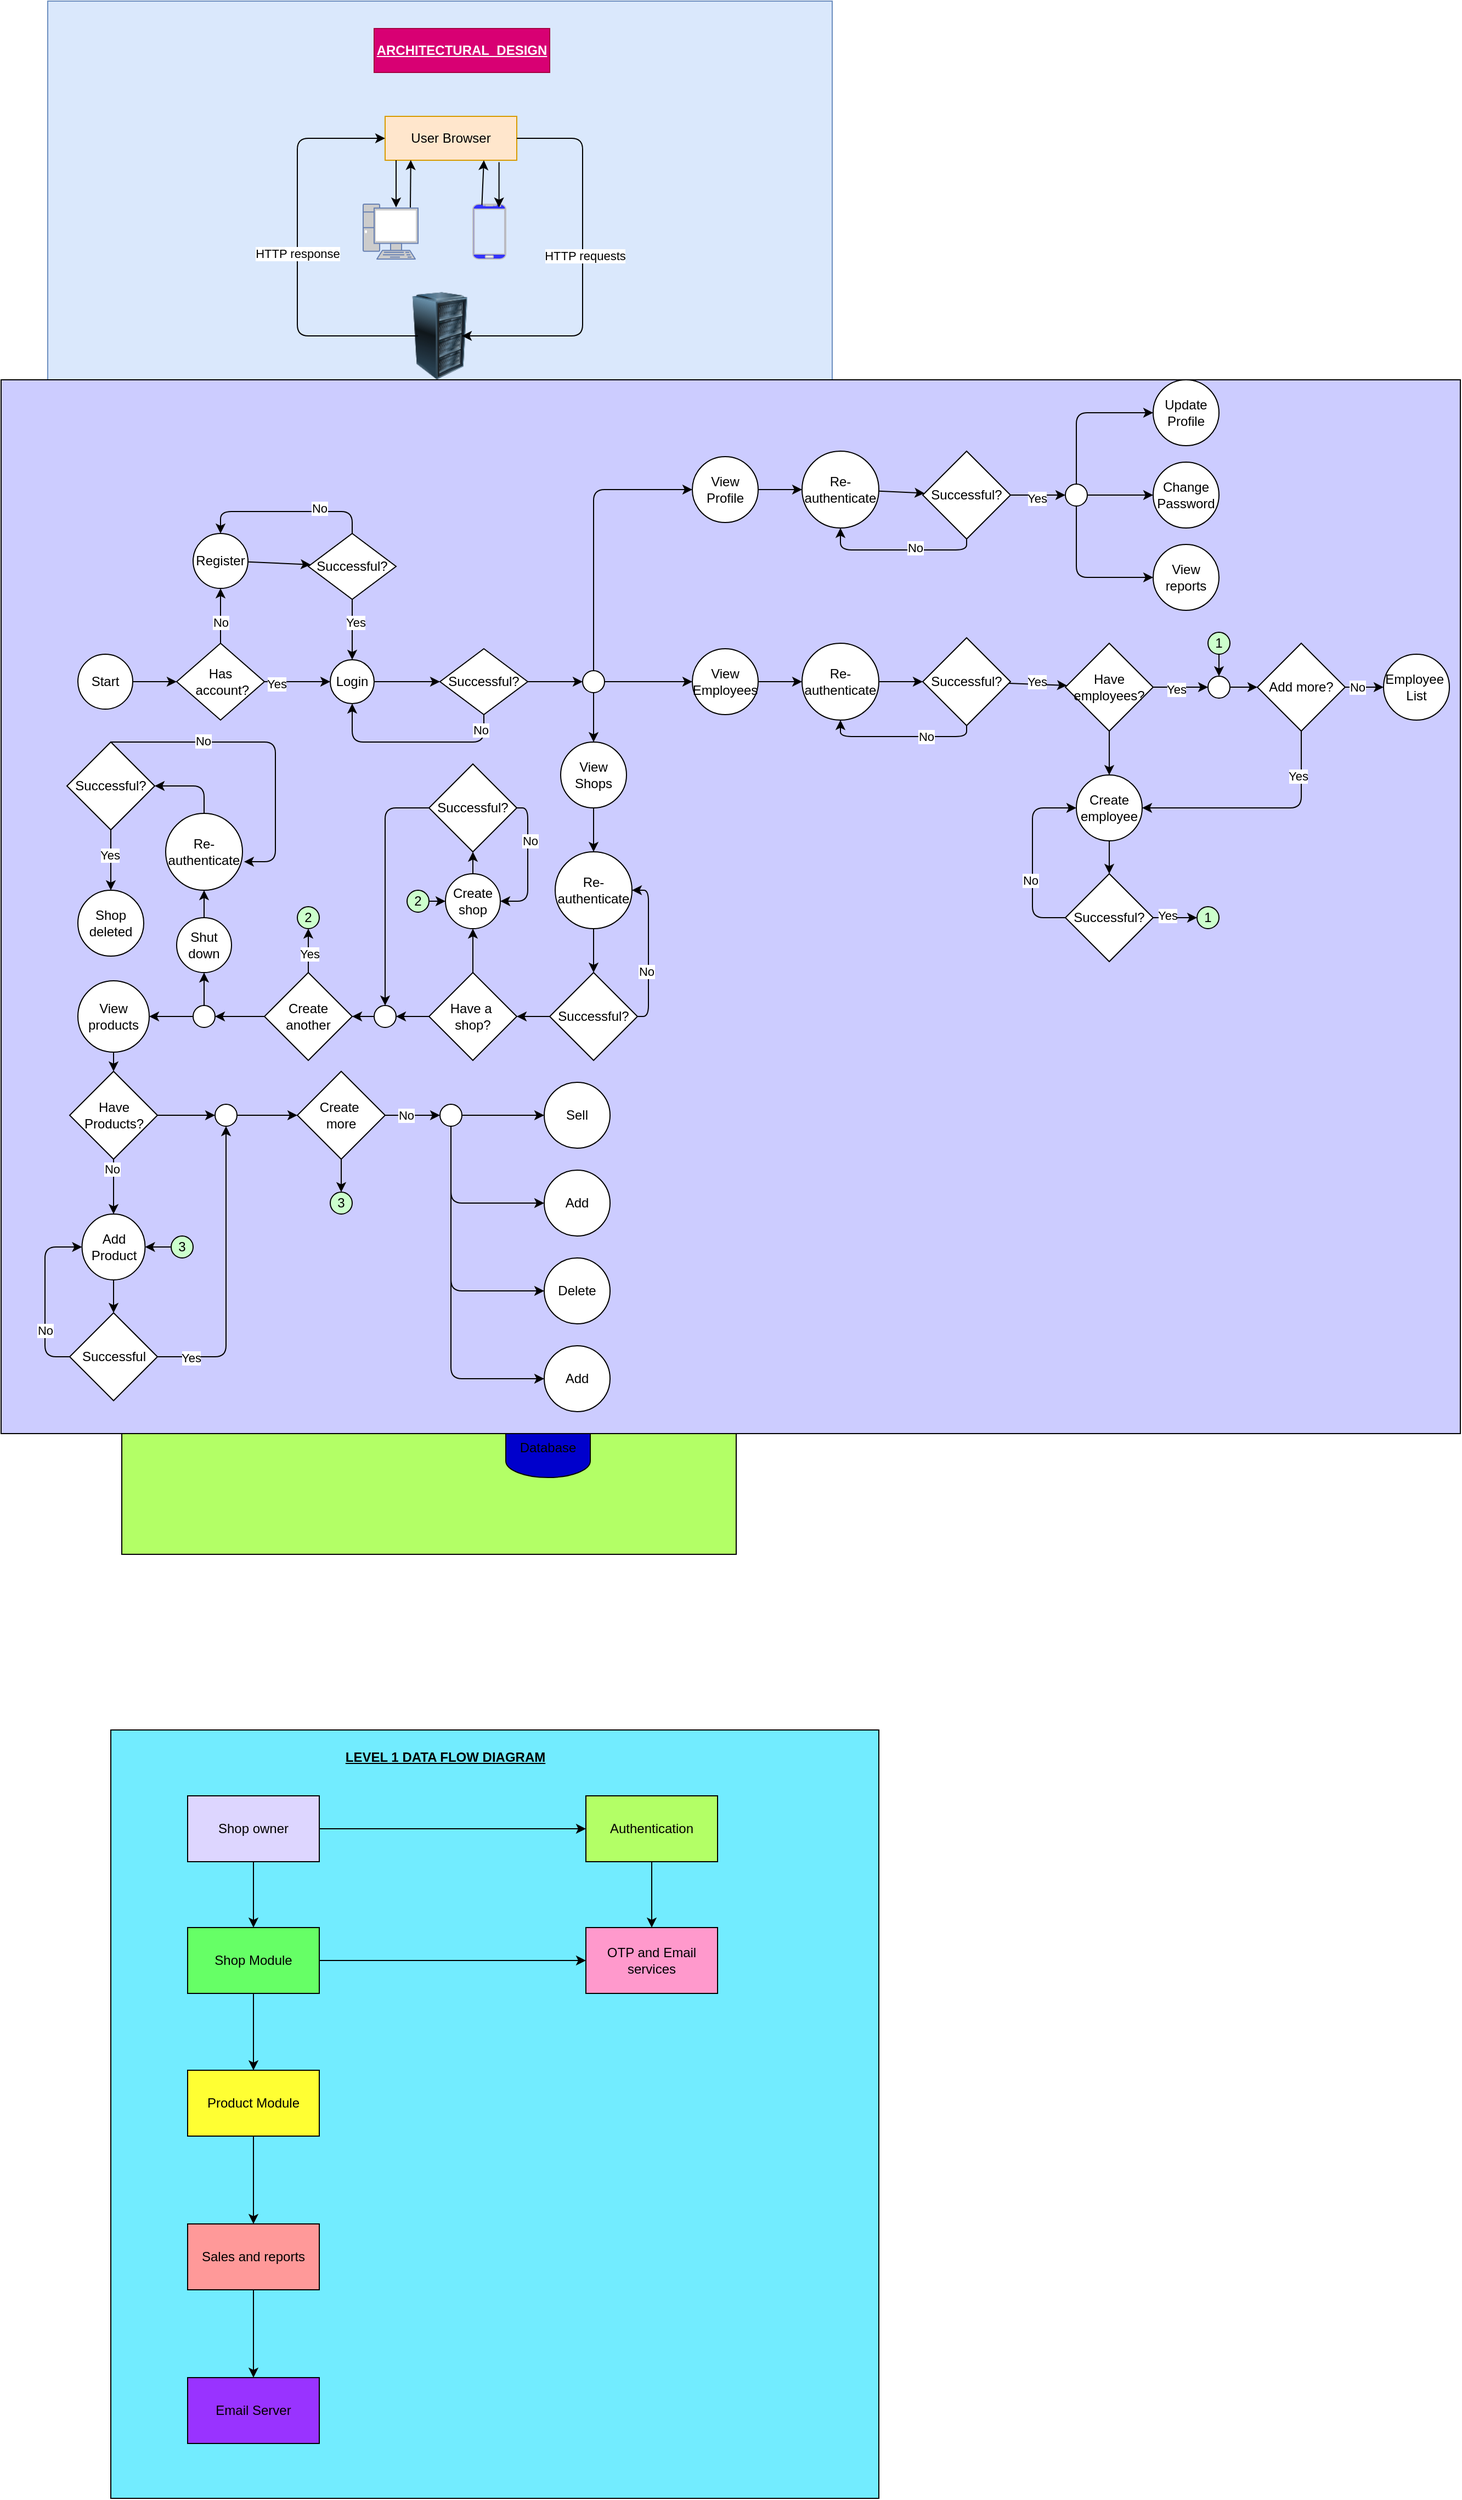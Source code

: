 <mxfile>
    <diagram id="Q-aU_WjPSm9L-U-nxWa0" name="Page-1">
        <mxGraphModel dx="1092" dy="1433" grid="1" gridSize="10" guides="1" tooltips="1" connect="1" arrows="1" fold="1" page="1" pageScale="1" pageWidth="850" pageHeight="1100" math="0" shadow="0">
            <root>
                <mxCell id="0"/>
                <mxCell id="1" parent="0"/>
                <mxCell id="24" style="edgeStyle=none;html=1;entryX=0.5;entryY=0;entryDx=0;entryDy=0;" parent="1" edge="1">
                    <mxGeometry relative="1" as="geometry">
                        <mxPoint x="510" y="240" as="sourcePoint"/>
                    </mxGeometry>
                </mxCell>
                <mxCell id="28" value="" style="edgeStyle=none;html=1;" parent="1" edge="1">
                    <mxGeometry relative="1" as="geometry">
                        <mxPoint x="510" y="440" as="targetPoint"/>
                    </mxGeometry>
                </mxCell>
                <mxCell id="35" value="&lt;span style=&quot;font-family: monospace; font-size: 0px; text-align: start; text-wrap-mode: nowrap;&quot;&gt;%3CmxGraphModel%3E%3Croot%3E%3CmxCell%20id%3D%220%22%2F%3E%3CmxCell%20id%3D%221%22%20parent%3D%220%22%2F%3E%3CmxCell%20id%3D%222%22%20value%3D%22Receive%20alerts%22%20style%3D%22text%3Bhtml%3D1%3Balign%3Dcenter%3BverticalAlign%3Dmiddle%3BwhiteSpace%3Dwrap%3Brounded%3D0%3B%22%20vertex%3D%221%22%20parent%3D%221%22%3E%3CmxGeometry%20x%3D%22370%22%20y%3D%22890%22%20width%3D%22100%22%20height%3D%2230%22%20as%3D%22geometry%22%2F%3E%3C%2FmxCell%3E%3C%2Froot%3E%3C%2FmxGraphModel%3E&lt;/span&gt;&lt;span style=&quot;font-family: monospace; font-size: 0px; text-align: start; text-wrap-mode: nowrap;&quot;&gt;%3CmxGraphModel%3E%3Croot%3E%3CmxCell%20id%3D%220%22%2F%3E%3CmxCell%20id%3D%221%22%20parent%3D%220%22%2F%3E%3CmxCell%20id%3D%222%22%20value%3D%22Receive%20alerts%22%20style%3D%22text%3Bhtml%3D1%3Balign%3Dcenter%3BverticalAlign%3Dmiddle%3BwhiteSpace%3Dwrap%3Brounded%3D0%3B%22%20vertex%3D%221%22%20parent%3D%221%22%3E%3CmxGeometry%20x%3D%22370%22%20y%3D%22890%22%20width%3D%22100%22%20height%3D%2230%22%20as%3D%22geometry%22%2F%3E%3C%2FmxCell%3E%3C%2Froot%3E%3C%2FmxGraphModel%3E&lt;/span&gt;" style="whiteSpace=wrap;html=1;aspect=fixed;fillColor=#B3FF66;" parent="1" vertex="1">
                    <mxGeometry x="240" y="690" width="560" height="560" as="geometry"/>
                </mxCell>
                <mxCell id="37" value="Admin" style="rounded=0;whiteSpace=wrap;html=1;fillColor=#FFFF99;" parent="1" vertex="1">
                    <mxGeometry x="500" y="800" width="60" height="30" as="geometry"/>
                </mxCell>
                <mxCell id="39" value="Employees" style="rounded=0;whiteSpace=wrap;html=1;fillColor=#FF3333;" parent="1" vertex="1">
                    <mxGeometry x="310" y="1070" width="80" height="30" as="geometry"/>
                </mxCell>
                <mxCell id="40" value="User" style="rounded=0;whiteSpace=wrap;html=1;fillColor=#FF0080;" parent="1" vertex="1">
                    <mxGeometry x="260" y="890" width="60" height="30" as="geometry"/>
                </mxCell>
                <mxCell id="41" value="Email Service" style="rounded=0;whiteSpace=wrap;html=1;fillColor=#FF99FF;" parent="1" vertex="1">
                    <mxGeometry x="700" y="890" width="80" height="30" as="geometry"/>
                </mxCell>
                <mxCell id="42" value="&lt;div&gt;&lt;br&gt;&lt;/div&gt;&lt;br&gt;&lt;span style=&quot;color: rgb(0, 0, 0); font-family: Helvetica; font-size: 12px; font-style: normal; font-variant-ligatures: normal; font-variant-caps: normal; font-weight: 400; letter-spacing: normal; orphans: 2; text-align: center; text-indent: 0px; text-transform: none; widows: 2; word-spacing: 0px; -webkit-text-stroke-width: 0px; white-space: normal; background-color: rgb(251, 251, 251); text-decoration-thickness: initial; text-decoration-style: initial; text-decoration-color: initial; float: none; display: inline !important;&quot;&gt;INVEX Inventory Management System&lt;/span&gt;&lt;div&gt;&lt;br/&gt;&lt;/div&gt;" style="ellipse;whiteSpace=wrap;html=1;aspect=fixed;fillColor=#66FF66;" parent="1" vertex="1">
                    <mxGeometry x="488" y="910" width="110" height="110" as="geometry"/>
                </mxCell>
                <mxCell id="43" value="" style="endArrow=classic;html=1;exitX=1;exitY=0;exitDx=0;exitDy=0;entryX=0;entryY=0.5;entryDx=0;entryDy=0;" parent="1" source="39" target="42" edge="1">
                    <mxGeometry width="50" height="50" relative="1" as="geometry">
                        <mxPoint x="370" y="1000" as="sourcePoint"/>
                        <mxPoint x="420" y="950" as="targetPoint"/>
                    </mxGeometry>
                </mxCell>
                <mxCell id="44" value="" style="endArrow=classic;html=1;entryX=1;entryY=0.5;entryDx=0;entryDy=0;exitX=0;exitY=0.609;exitDx=0;exitDy=0;exitPerimeter=0;" parent="1" source="42" target="39" edge="1">
                    <mxGeometry width="50" height="50" relative="1" as="geometry">
                        <mxPoint x="590" y="1030" as="sourcePoint"/>
                        <mxPoint x="640" y="980" as="targetPoint"/>
                    </mxGeometry>
                </mxCell>
                <mxCell id="45" value="" style="endArrow=classic;html=1;exitX=0.325;exitY=0.013;exitDx=0;exitDy=0;entryX=1;entryY=1;entryDx=0;entryDy=0;exitPerimeter=0;" parent="1" source="67" target="42" edge="1">
                    <mxGeometry width="50" height="50" relative="1" as="geometry">
                        <mxPoint x="615.5" y="1100" as="sourcePoint"/>
                        <mxPoint x="595.96" y="1000.99" as="targetPoint"/>
                    </mxGeometry>
                </mxCell>
                <mxCell id="47" value="" style="endArrow=classic;html=1;entryX=0;entryY=0.25;entryDx=0;entryDy=0;exitX=0.927;exitY=0.245;exitDx=0;exitDy=0;exitPerimeter=0;" parent="1" source="42" target="41" edge="1">
                    <mxGeometry width="50" height="50" relative="1" as="geometry">
                        <mxPoint x="620" y="1060" as="sourcePoint"/>
                        <mxPoint x="670" y="1010" as="targetPoint"/>
                    </mxGeometry>
                </mxCell>
                <mxCell id="48" value="" style="endArrow=classic;html=1;exitX=0;exitY=0.75;exitDx=0;exitDy=0;entryX=1;entryY=0.382;entryDx=0;entryDy=0;entryPerimeter=0;" parent="1" source="41" target="42" edge="1">
                    <mxGeometry width="50" height="50" relative="1" as="geometry">
                        <mxPoint x="630" y="1070" as="sourcePoint"/>
                        <mxPoint x="680" y="1020" as="targetPoint"/>
                    </mxGeometry>
                </mxCell>
                <mxCell id="49" value="" style="endArrow=classic;html=1;entryX=0.75;entryY=1;entryDx=0;entryDy=0;exitX=0.5;exitY=0;exitDx=0;exitDy=0;" parent="1" source="42" target="37" edge="1">
                    <mxGeometry width="50" height="50" relative="1" as="geometry">
                        <mxPoint x="640" y="1080" as="sourcePoint"/>
                        <mxPoint x="690" y="1030" as="targetPoint"/>
                    </mxGeometry>
                </mxCell>
                <mxCell id="50" value="" style="endArrow=classic;html=1;entryX=0.318;entryY=0.064;entryDx=0;entryDy=0;entryPerimeter=0;exitX=0.367;exitY=1.033;exitDx=0;exitDy=0;exitPerimeter=0;" parent="1" source="37" target="42" edge="1">
                    <mxGeometry width="50" height="50" relative="1" as="geometry">
                        <mxPoint x="650" y="1090" as="sourcePoint"/>
                        <mxPoint x="700" y="1040" as="targetPoint"/>
                    </mxGeometry>
                </mxCell>
                <mxCell id="51" value="" style="endArrow=classic;html=1;entryX=0.027;entryY=0.364;entryDx=0;entryDy=0;entryPerimeter=0;exitX=1;exitY=0.75;exitDx=0;exitDy=0;" parent="1" source="40" target="42" edge="1">
                    <mxGeometry width="50" height="50" relative="1" as="geometry">
                        <mxPoint x="660" y="1100" as="sourcePoint"/>
                        <mxPoint x="710" y="1050" as="targetPoint"/>
                    </mxGeometry>
                </mxCell>
                <mxCell id="53" value="" style="endArrow=classic;html=1;entryX=1;entryY=0.25;entryDx=0;entryDy=0;exitX=0.073;exitY=0.273;exitDx=0;exitDy=0;exitPerimeter=0;" parent="1" source="42" target="40" edge="1">
                    <mxGeometry width="50" height="50" relative="1" as="geometry">
                        <mxPoint x="580" y="1020" as="sourcePoint"/>
                        <mxPoint x="630" y="970" as="targetPoint"/>
                    </mxGeometry>
                </mxCell>
                <mxCell id="54" value="" style="endArrow=classic;html=1;exitX=0.918;exitY=0.764;exitDx=0;exitDy=0;exitPerimeter=0;entryX=0.5;entryY=0;entryDx=0;entryDy=0;entryPerimeter=0;" parent="1" source="42" target="67" edge="1">
                    <mxGeometry width="50" height="50" relative="1" as="geometry">
                        <mxPoint x="622.03" y="1000" as="sourcePoint"/>
                        <mxPoint x="633" y="1100" as="targetPoint"/>
                    </mxGeometry>
                </mxCell>
                <mxCell id="55" value="Inventory operations" style="text;html=1;align=center;verticalAlign=middle;whiteSpace=wrap;rounded=0;" parent="1" vertex="1">
                    <mxGeometry x="330" y="930" width="120" height="30" as="geometry"/>
                </mxCell>
                <mxCell id="56" value="Receive alerts" style="text;html=1;align=center;verticalAlign=middle;whiteSpace=wrap;rounded=0;" parent="1" vertex="1">
                    <mxGeometry x="370" y="890" width="100" height="30" as="geometry"/>
                </mxCell>
                <mxCell id="57" value="Receive alerts" style="text;html=1;align=center;verticalAlign=middle;whiteSpace=wrap;rounded=0;" parent="1" vertex="1">
                    <mxGeometry x="420" y="1040" width="100" height="30" as="geometry"/>
                </mxCell>
                <mxCell id="58" value="Inventory operations" style="text;html=1;align=center;verticalAlign=middle;whiteSpace=wrap;rounded=0;" parent="1" vertex="1">
                    <mxGeometry x="340" y="990" width="120" height="30" as="geometry"/>
                </mxCell>
                <mxCell id="59" value="Sending notifications" style="text;html=1;align=center;verticalAlign=middle;whiteSpace=wrap;rounded=0;" parent="1" vertex="1">
                    <mxGeometry x="610" y="940" width="130" height="30" as="geometry"/>
                </mxCell>
                <mxCell id="60" value="Triggers" style="text;html=1;align=center;verticalAlign=middle;whiteSpace=wrap;rounded=0;" parent="1" vertex="1">
                    <mxGeometry x="603" y="890" width="60" height="30" as="geometry"/>
                </mxCell>
                <mxCell id="61" value="System feedback" style="text;html=1;align=center;verticalAlign=middle;whiteSpace=wrap;rounded=0;" parent="1" vertex="1">
                    <mxGeometry x="538" y="860" width="112" height="30" as="geometry"/>
                </mxCell>
                <mxCell id="62" value="Manage system" style="text;html=1;align=center;verticalAlign=middle;whiteSpace=wrap;rounded=0;" parent="1" vertex="1">
                    <mxGeometry x="430" y="830" width="100" height="30" as="geometry"/>
                </mxCell>
                <mxCell id="63" value="&lt;h1&gt;&lt;u&gt;&lt;b&gt;INVEX CONTEXT DIAGRAM&lt;/b&gt;&lt;/u&gt;&lt;/h1&gt;" style="text;html=1;align=center;verticalAlign=middle;whiteSpace=wrap;rounded=0;" parent="1" vertex="1">
                    <mxGeometry x="380" y="730" width="320" height="30" as="geometry"/>
                </mxCell>
                <mxCell id="64" value="Provide requested data" style="text;html=1;align=center;verticalAlign=middle;whiteSpace=wrap;rounded=0;" parent="1" vertex="1">
                    <mxGeometry x="480" y="1060" width="130" height="30" as="geometry"/>
                </mxCell>
                <mxCell id="66" value="Store data provided by the system" style="text;html=1;align=center;verticalAlign=middle;whiteSpace=wrap;rounded=0;" parent="1" vertex="1">
                    <mxGeometry x="610" y="1040" width="160" height="30" as="geometry"/>
                </mxCell>
                <mxCell id="67" value="Database" style="shape=cylinder3;whiteSpace=wrap;html=1;boundedLbl=1;backgroundOutline=1;size=15;fillColor=#0000CC;" parent="1" vertex="1">
                    <mxGeometry x="590" y="1100" width="77" height="80" as="geometry"/>
                </mxCell>
                <mxCell id="68" value="" style="whiteSpace=wrap;html=1;aspect=fixed;fillColor=#72ECFF;" parent="1" vertex="1">
                    <mxGeometry x="230" y="1410" width="700" height="700" as="geometry"/>
                </mxCell>
                <mxCell id="69" value="&lt;b&gt;&lt;u&gt;LEVEL 1 DATA FLOW DIAGRAM&lt;/u&gt;&lt;/b&gt;" style="text;html=1;align=center;verticalAlign=middle;whiteSpace=wrap;rounded=0;" parent="1" vertex="1">
                    <mxGeometry x="440" y="1420" width="190" height="30" as="geometry"/>
                </mxCell>
                <mxCell id="70" value="Shop owner" style="rounded=0;whiteSpace=wrap;html=1;fillColor=#DDD6FF;" parent="1" vertex="1">
                    <mxGeometry x="300" y="1470" width="120" height="60" as="geometry"/>
                </mxCell>
                <mxCell id="71" value="Shop Module" style="rounded=0;whiteSpace=wrap;html=1;fillColor=#66FF66;" parent="1" vertex="1">
                    <mxGeometry x="300" y="1590" width="120" height="60" as="geometry"/>
                </mxCell>
                <mxCell id="72" value="OTP and Email services" style="rounded=0;whiteSpace=wrap;html=1;fillColor=#FF99CC;" parent="1" vertex="1">
                    <mxGeometry x="663" y="1590" width="120" height="60" as="geometry"/>
                </mxCell>
                <mxCell id="73" value="Authentication" style="rounded=0;whiteSpace=wrap;html=1;fillColor=#B3FF66;" parent="1" vertex="1">
                    <mxGeometry x="663" y="1470" width="120" height="60" as="geometry"/>
                </mxCell>
                <mxCell id="74" value="Product Module" style="rounded=0;whiteSpace=wrap;html=1;fillColor=#FFFF33;" parent="1" vertex="1">
                    <mxGeometry x="300" y="1720" width="120" height="60" as="geometry"/>
                </mxCell>
                <mxCell id="75" value="Sales and reports" style="rounded=0;whiteSpace=wrap;html=1;fillColor=#FF9999;" parent="1" vertex="1">
                    <mxGeometry x="300" y="1860" width="120" height="60" as="geometry"/>
                </mxCell>
                <mxCell id="76" value="Email Server" style="rounded=0;whiteSpace=wrap;html=1;fillColor=#9933FF;" parent="1" vertex="1">
                    <mxGeometry x="300" y="2000" width="120" height="60" as="geometry"/>
                </mxCell>
                <mxCell id="77" value="" style="endArrow=classic;html=1;exitX=0.5;exitY=1;exitDx=0;exitDy=0;entryX=0.5;entryY=0;entryDx=0;entryDy=0;" parent="1" source="74" target="75" edge="1">
                    <mxGeometry width="50" height="50" relative="1" as="geometry">
                        <mxPoint x="670" y="1640" as="sourcePoint"/>
                        <mxPoint x="720" y="1590" as="targetPoint"/>
                    </mxGeometry>
                </mxCell>
                <mxCell id="78" value="" style="endArrow=classic;html=1;exitX=0.5;exitY=1;exitDx=0;exitDy=0;entryX=0.5;entryY=0;entryDx=0;entryDy=0;" parent="1" source="71" target="74" edge="1">
                    <mxGeometry width="50" height="50" relative="1" as="geometry">
                        <mxPoint x="670" y="1640" as="sourcePoint"/>
                        <mxPoint x="720" y="1590" as="targetPoint"/>
                    </mxGeometry>
                </mxCell>
                <mxCell id="79" value="" style="endArrow=classic;html=1;exitX=1;exitY=0.5;exitDx=0;exitDy=0;entryX=0;entryY=0.5;entryDx=0;entryDy=0;" parent="1" source="71" target="72" edge="1">
                    <mxGeometry width="50" height="50" relative="1" as="geometry">
                        <mxPoint x="670" y="1640" as="sourcePoint"/>
                        <mxPoint x="720" y="1590" as="targetPoint"/>
                    </mxGeometry>
                </mxCell>
                <mxCell id="80" value="" style="endArrow=classic;html=1;exitX=0.5;exitY=1;exitDx=0;exitDy=0;entryX=0.5;entryY=0;entryDx=0;entryDy=0;" parent="1" source="70" target="71" edge="1">
                    <mxGeometry width="50" height="50" relative="1" as="geometry">
                        <mxPoint x="670" y="1640" as="sourcePoint"/>
                        <mxPoint x="720" y="1590" as="targetPoint"/>
                    </mxGeometry>
                </mxCell>
                <mxCell id="81" value="" style="endArrow=classic;html=1;exitX=0.5;exitY=1;exitDx=0;exitDy=0;entryX=0.5;entryY=0;entryDx=0;entryDy=0;" parent="1" source="73" target="72" edge="1">
                    <mxGeometry width="50" height="50" relative="1" as="geometry">
                        <mxPoint x="670" y="1640" as="sourcePoint"/>
                        <mxPoint x="720" y="1590" as="targetPoint"/>
                    </mxGeometry>
                </mxCell>
                <mxCell id="82" value="" style="endArrow=classic;html=1;entryX=0;entryY=0.5;entryDx=0;entryDy=0;exitX=1;exitY=0.5;exitDx=0;exitDy=0;" parent="1" source="70" target="73" edge="1">
                    <mxGeometry width="50" height="50" relative="1" as="geometry">
                        <mxPoint x="678" y="1670" as="sourcePoint"/>
                        <mxPoint x="850.5" y="1440" as="targetPoint"/>
                    </mxGeometry>
                </mxCell>
                <mxCell id="83" value="" style="endArrow=classic;html=1;exitX=0.5;exitY=1;exitDx=0;exitDy=0;entryX=0.5;entryY=0;entryDx=0;entryDy=0;" parent="1" source="75" target="76" edge="1">
                    <mxGeometry width="50" height="50" relative="1" as="geometry">
                        <mxPoint x="670" y="1610" as="sourcePoint"/>
                        <mxPoint x="720" y="1560" as="targetPoint"/>
                    </mxGeometry>
                </mxCell>
                <mxCell id="84" value="" style="whiteSpace=wrap;html=1;aspect=fixed;fillColor=#dae8fc;strokeColor=#6c8ebf;" parent="1" vertex="1">
                    <mxGeometry x="172.5" y="-165" width="715" height="715" as="geometry"/>
                </mxCell>
                <mxCell id="85" value="Static Assets&lt;br&gt;(CSS + JS + Images)" style="rounded=0;whiteSpace=wrap;html=1;fillColor=#60a917;fontColor=#ffffff;strokeColor=#2D7600;" parent="1" vertex="1">
                    <mxGeometry x="230" y="360" width="120" height="40" as="geometry"/>
                </mxCell>
                <mxCell id="86" value="Email server&lt;br&gt;(Gmail SMTP)" style="rounded=0;whiteSpace=wrap;html=1;fillColor=#e1d5e7;strokeColor=#9673a6;" parent="1" vertex="1">
                    <mxGeometry x="700" y="280" width="120" height="40" as="geometry"/>
                </mxCell>
                <mxCell id="87" value="" style="edgeStyle=none;html=1;" parent="1" source="88" target="94" edge="1">
                    <mxGeometry relative="1" as="geometry"/>
                </mxCell>
                <mxCell id="88" value="Django Forms&lt;br&gt;(Cleaning + Validation)" style="rounded=0;whiteSpace=wrap;html=1;fillColor=#e1d5e7;strokeColor=#9673a6;" parent="1" vertex="1">
                    <mxGeometry x="450" y="280" width="160" height="40" as="geometry"/>
                </mxCell>
                <mxCell id="89" value="" style="edgeStyle=none;html=1;" parent="1" source="90" target="85" edge="1">
                    <mxGeometry relative="1" as="geometry"/>
                </mxCell>
                <mxCell id="90" value="HTML Templates&lt;br&gt;(Bootstrap + Static)" style="rounded=0;whiteSpace=wrap;html=1;fillColor=#e1d5e7;strokeColor=#9673a6;" parent="1" vertex="1">
                    <mxGeometry x="230" y="280" width="120" height="40" as="geometry"/>
                </mxCell>
                <mxCell id="91" style="edgeStyle=none;html=1;entryX=0.5;entryY=0;entryDx=0;entryDy=0;exitX=0;exitY=0.5;exitDx=0;exitDy=0;" parent="1" source="99" target="90" edge="1">
                    <mxGeometry relative="1" as="geometry">
                        <mxPoint x="430" y="240" as="sourcePoint"/>
                    </mxGeometry>
                </mxCell>
                <mxCell id="92" style="edgeStyle=none;html=1;entryX=0.5;entryY=0;entryDx=0;entryDy=0;exitX=1;exitY=0.5;exitDx=0;exitDy=0;" parent="1" source="99" target="86" edge="1">
                    <mxGeometry relative="1" as="geometry">
                        <mxPoint x="583.333" y="240" as="sourcePoint"/>
                    </mxGeometry>
                </mxCell>
                <mxCell id="93" value="" style="edgeStyle=none;html=1;" parent="1" source="94" target="96" edge="1">
                    <mxGeometry relative="1" as="geometry"/>
                </mxCell>
                <mxCell id="94" value="Models&lt;br&gt;(User, Shop, Product, Employee)" style="rounded=0;whiteSpace=wrap;html=1;fillColor=#60a917;fontColor=#ffffff;strokeColor=#2D7600;" parent="1" vertex="1">
                    <mxGeometry x="440" y="360" width="180" height="40" as="geometry"/>
                </mxCell>
                <mxCell id="95" value="User Browser" style="rounded=0;whiteSpace=wrap;html=1;fillColor=#ffe6cc;strokeColor=#d79b00;" parent="1" vertex="1">
                    <mxGeometry x="480" y="-60" width="120" height="40" as="geometry"/>
                </mxCell>
                <mxCell id="96" value="PostgreSQL Database" style="shape=cylinder3;whiteSpace=wrap;html=1;boundedLbl=1;backgroundOutline=1;size=15;fillColor=#0050ef;fontColor=#ffffff;strokeColor=#001DBC;" parent="1" vertex="1">
                    <mxGeometry x="480" y="440" width="100" height="80" as="geometry"/>
                </mxCell>
                <mxCell id="97" value="&lt;b&gt;&lt;u&gt;ARCHITECTURAL&amp;nbsp; DESIGN&lt;/u&gt;&lt;/b&gt;" style="rounded=0;whiteSpace=wrap;html=1;fillColor=#d80073;fontColor=#ffffff;strokeColor=#A50040;" parent="1" vertex="1">
                    <mxGeometry x="470" y="-140" width="160" height="40" as="geometry"/>
                </mxCell>
                <mxCell id="98" value="" style="edgeStyle=none;html=1;" parent="1" source="99" target="88" edge="1">
                    <mxGeometry relative="1" as="geometry"/>
                </mxCell>
                <mxCell id="99" value="Django Views&lt;br&gt;(Logic, Routing, OTP Handling )" style="rounded=0;whiteSpace=wrap;html=1;fillColor=#f8cecc;strokeColor=#b85450;" parent="1" vertex="1">
                    <mxGeometry x="440" y="200" width="180" height="40" as="geometry"/>
                </mxCell>
                <mxCell id="100" value="" style="edgeStyle=none;html=1;" parent="1" source="101" target="99" edge="1">
                    <mxGeometry relative="1" as="geometry"/>
                </mxCell>
                <mxCell id="101" value="" style="image;html=1;image=img/lib/clip_art/computers/Server_Rack_128x128.png" parent="1" vertex="1">
                    <mxGeometry x="490" y="100" width="80" height="80" as="geometry"/>
                </mxCell>
                <mxCell id="102" value="" style="verticalLabelPosition=bottom;verticalAlign=top;html=1;shadow=0;dashed=0;strokeWidth=1;shape=mxgraph.android.phone2;strokeColor=#c0c0c0;fillColor=#3333FF;" parent="1" vertex="1">
                    <mxGeometry x="560" y="20" width="30" height="50" as="geometry"/>
                </mxCell>
                <mxCell id="103" value="" style="edgeStyle=none;html=1;exitX=0.86;exitY=0.06;exitDx=0;exitDy=0;exitPerimeter=0;entryX=0.195;entryY=0.995;entryDx=0;entryDy=0;entryPerimeter=0;" parent="1" source="104" target="95" edge="1">
                    <mxGeometry relative="1" as="geometry"/>
                </mxCell>
                <mxCell id="104" value="" style="fontColor=#0066CC;verticalAlign=top;verticalLabelPosition=bottom;labelPosition=center;align=center;html=1;outlineConnect=0;fillColor=#CCCCCC;strokeColor=#6881B3;gradientColor=none;gradientDirection=north;strokeWidth=2;shape=mxgraph.networks.pc;" parent="1" vertex="1">
                    <mxGeometry x="460" y="20" width="50" height="50" as="geometry"/>
                </mxCell>
                <mxCell id="105" value="" style="endArrow=classic;html=1;" parent="1" edge="1">
                    <mxGeometry width="50" height="50" relative="1" as="geometry">
                        <mxPoint x="490" y="-20" as="sourcePoint"/>
                        <mxPoint x="490" y="23" as="targetPoint"/>
                    </mxGeometry>
                </mxCell>
                <mxCell id="106" value="" style="endArrow=classic;html=1;exitX=0.274;exitY=0.012;exitDx=0;exitDy=0;exitPerimeter=0;entryX=0.75;entryY=1;entryDx=0;entryDy=0;" parent="1" source="102" target="95" edge="1">
                    <mxGeometry width="50" height="50" relative="1" as="geometry">
                        <mxPoint x="670" y="120" as="sourcePoint"/>
                        <mxPoint x="720" y="70" as="targetPoint"/>
                    </mxGeometry>
                </mxCell>
                <mxCell id="107" value="" style="endArrow=classic;html=1;exitX=0.865;exitY=1.045;exitDx=0;exitDy=0;exitPerimeter=0;entryX=0.794;entryY=0.06;entryDx=0;entryDy=0;entryPerimeter=0;" parent="1" source="95" target="102" edge="1">
                    <mxGeometry width="50" height="50" relative="1" as="geometry">
                        <mxPoint x="670" y="120" as="sourcePoint"/>
                        <mxPoint x="720" y="70" as="targetPoint"/>
                    </mxGeometry>
                </mxCell>
                <mxCell id="108" value="HTTP response" style="endArrow=classic;html=1;exitX=0.25;exitY=0.5;exitDx=0;exitDy=0;exitPerimeter=0;entryX=0;entryY=0.5;entryDx=0;entryDy=0;edgeStyle=elbowEdgeStyle;elbow=horizontal;" parent="1" source="101" target="95" edge="1">
                    <mxGeometry width="50" height="50" relative="1" as="geometry">
                        <mxPoint x="670" y="140" as="sourcePoint"/>
                        <mxPoint x="720" y="90" as="targetPoint"/>
                        <Array as="points">
                            <mxPoint x="400" y="50"/>
                        </Array>
                    </mxGeometry>
                </mxCell>
                <mxCell id="109" value="" style="endArrow=classic;html=1;entryX=0.75;entryY=0.5;entryDx=0;entryDy=0;entryPerimeter=0;exitX=1;exitY=0.5;exitDx=0;exitDy=0;edgeStyle=elbowEdgeStyle;" parent="1" source="95" target="101" edge="1">
                    <mxGeometry width="50" height="50" relative="1" as="geometry">
                        <mxPoint x="670" y="140" as="sourcePoint"/>
                        <mxPoint x="720" y="90" as="targetPoint"/>
                        <Array as="points">
                            <mxPoint x="660" y="50"/>
                        </Array>
                    </mxGeometry>
                </mxCell>
                <mxCell id="110" value="HTTP requests" style="edgeLabel;html=1;align=center;verticalAlign=middle;resizable=0;points=[];" parent="109" vertex="1" connectable="0">
                    <mxGeometry x="-0.047" y="2" relative="1" as="geometry">
                        <mxPoint as="offset"/>
                    </mxGeometry>
                </mxCell>
                <mxCell id="111" value="" style="rounded=0;whiteSpace=wrap;html=1;fillColor=#CCCCFF;" vertex="1" parent="1">
                    <mxGeometry x="130" y="180" width="1330" height="960" as="geometry"/>
                </mxCell>
                <mxCell id="112" value="" style="edgeStyle=none;html=1;" edge="1" parent="1" source="113" target="118">
                    <mxGeometry relative="1" as="geometry"/>
                </mxCell>
                <mxCell id="113" value="Start" style="ellipse;whiteSpace=wrap;html=1;aspect=fixed;" vertex="1" parent="1">
                    <mxGeometry x="200" y="430" width="50" height="50" as="geometry"/>
                </mxCell>
                <mxCell id="114" value="" style="edgeStyle=none;html=1;" edge="1" parent="1" source="118" target="120">
                    <mxGeometry relative="1" as="geometry"/>
                </mxCell>
                <mxCell id="115" value="No" style="edgeLabel;html=1;align=center;verticalAlign=middle;resizable=0;points=[];" vertex="1" connectable="0" parent="114">
                    <mxGeometry x="-0.24" relative="1" as="geometry">
                        <mxPoint as="offset"/>
                    </mxGeometry>
                </mxCell>
                <mxCell id="116" value="" style="edgeStyle=none;html=1;" edge="1" parent="1" source="118" target="122">
                    <mxGeometry relative="1" as="geometry"/>
                </mxCell>
                <mxCell id="117" value="Yes" style="edgeLabel;html=1;align=center;verticalAlign=middle;resizable=0;points=[];" vertex="1" connectable="0" parent="116">
                    <mxGeometry x="-0.646" y="-2" relative="1" as="geometry">
                        <mxPoint as="offset"/>
                    </mxGeometry>
                </mxCell>
                <mxCell id="118" value="Has&lt;div&gt;&amp;nbsp;account?&lt;/div&gt;" style="rhombus;whiteSpace=wrap;html=1;" vertex="1" parent="1">
                    <mxGeometry x="290" y="420" width="80" height="70" as="geometry"/>
                </mxCell>
                <mxCell id="119" value="" style="edgeStyle=none;html=1;" edge="1" parent="1" source="120" target="125">
                    <mxGeometry relative="1" as="geometry"/>
                </mxCell>
                <mxCell id="120" value="Register" style="ellipse;whiteSpace=wrap;html=1;aspect=fixed;" vertex="1" parent="1">
                    <mxGeometry x="305" y="320" width="50" height="50" as="geometry"/>
                </mxCell>
                <mxCell id="121" value="" style="edgeStyle=none;html=1;" edge="1" parent="1" source="122" target="129">
                    <mxGeometry relative="1" as="geometry"/>
                </mxCell>
                <mxCell id="122" value="Login" style="ellipse;whiteSpace=wrap;html=1;aspect=fixed;" vertex="1" parent="1">
                    <mxGeometry x="430" y="435" width="40" height="40" as="geometry"/>
                </mxCell>
                <mxCell id="123" value="" style="edgeStyle=none;html=1;" edge="1" parent="1" source="125" target="122">
                    <mxGeometry relative="1" as="geometry"/>
                </mxCell>
                <mxCell id="124" value="Yes" style="edgeLabel;html=1;align=center;verticalAlign=middle;resizable=0;points=[];" vertex="1" connectable="0" parent="123">
                    <mxGeometry x="-0.236" y="3" relative="1" as="geometry">
                        <mxPoint as="offset"/>
                    </mxGeometry>
                </mxCell>
                <mxCell id="125" value="Successful?" style="rhombus;whiteSpace=wrap;html=1;" vertex="1" parent="1">
                    <mxGeometry x="410" y="320" width="80" height="60" as="geometry"/>
                </mxCell>
                <mxCell id="126" value="" style="endArrow=classic;html=1;exitX=0.5;exitY=0;exitDx=0;exitDy=0;entryX=0.5;entryY=0;entryDx=0;entryDy=0;edgeStyle=orthogonalEdgeStyle;" edge="1" parent="1" source="125" target="120">
                    <mxGeometry width="50" height="50" relative="1" as="geometry">
                        <mxPoint x="730" y="490" as="sourcePoint"/>
                        <mxPoint x="780" y="440" as="targetPoint"/>
                        <Array as="points">
                            <mxPoint x="450" y="300"/>
                            <mxPoint x="330" y="300"/>
                        </Array>
                    </mxGeometry>
                </mxCell>
                <mxCell id="127" value="No" style="edgeLabel;html=1;align=center;verticalAlign=middle;resizable=0;points=[];" vertex="1" connectable="0" parent="126">
                    <mxGeometry x="-0.37" y="-3" relative="1" as="geometry">
                        <mxPoint as="offset"/>
                    </mxGeometry>
                </mxCell>
                <mxCell id="128" value="" style="edgeStyle=none;html=1;" edge="1" parent="1" source="129" target="135">
                    <mxGeometry relative="1" as="geometry"/>
                </mxCell>
                <mxCell id="129" value="Successful?" style="rhombus;whiteSpace=wrap;html=1;" vertex="1" parent="1">
                    <mxGeometry x="530" y="425" width="80" height="60" as="geometry"/>
                </mxCell>
                <mxCell id="130" value="" style="endArrow=classic;html=1;exitX=0.5;exitY=1;exitDx=0;exitDy=0;entryX=0.5;entryY=1;entryDx=0;entryDy=0;edgeStyle=orthogonalEdgeStyle;" edge="1" parent="1" source="129" target="122">
                    <mxGeometry width="50" height="50" relative="1" as="geometry">
                        <mxPoint x="730" y="490" as="sourcePoint"/>
                        <mxPoint x="780" y="440" as="targetPoint"/>
                        <Array as="points">
                            <mxPoint x="570" y="510"/>
                            <mxPoint x="450" y="510"/>
                        </Array>
                    </mxGeometry>
                </mxCell>
                <mxCell id="131" value="No" style="edgeLabel;html=1;align=center;verticalAlign=middle;resizable=0;points=[];" vertex="1" connectable="0" parent="130">
                    <mxGeometry x="-0.844" y="-3" relative="1" as="geometry">
                        <mxPoint as="offset"/>
                    </mxGeometry>
                </mxCell>
                <mxCell id="132" value="" style="edgeStyle=none;html=1;" edge="1" parent="1" source="135" target="137">
                    <mxGeometry relative="1" as="geometry"/>
                </mxCell>
                <mxCell id="133" value="" style="edgeStyle=orthogonalEdgeStyle;html=1;entryX=0;entryY=0.5;entryDx=0;entryDy=0;" edge="1" parent="1" source="135" target="141">
                    <mxGeometry relative="1" as="geometry">
                        <mxPoint x="670" y="365" as="targetPoint"/>
                        <Array as="points">
                            <mxPoint x="670" y="280"/>
                        </Array>
                    </mxGeometry>
                </mxCell>
                <mxCell id="134" value="" style="html=1;entryX=0.5;entryY=0;entryDx=0;entryDy=0;" edge="1" parent="1" source="135" target="139">
                    <mxGeometry relative="1" as="geometry">
                        <mxPoint x="670" y="545" as="targetPoint"/>
                    </mxGeometry>
                </mxCell>
                <mxCell id="135" value="" style="ellipse;whiteSpace=wrap;html=1;aspect=fixed;" vertex="1" parent="1">
                    <mxGeometry x="660" y="445" width="20" height="20" as="geometry"/>
                </mxCell>
                <mxCell id="136" value="" style="edgeStyle=none;html=1;" edge="1" parent="1" source="137" target="159">
                    <mxGeometry relative="1" as="geometry"/>
                </mxCell>
                <mxCell id="137" value="View Employees" style="ellipse;whiteSpace=wrap;html=1;aspect=fixed;" vertex="1" parent="1">
                    <mxGeometry x="760" y="425" width="60" height="60" as="geometry"/>
                </mxCell>
                <mxCell id="138" value="" style="edgeStyle=none;html=1;exitX=0.5;exitY=1;exitDx=0;exitDy=0;" edge="1" parent="1" source="139" target="157">
                    <mxGeometry relative="1" as="geometry"/>
                </mxCell>
                <mxCell id="139" value="View Shops" style="ellipse;whiteSpace=wrap;html=1;aspect=fixed;" vertex="1" parent="1">
                    <mxGeometry x="640" y="510" width="60" height="60" as="geometry"/>
                </mxCell>
                <mxCell id="140" value="" style="edgeStyle=none;html=1;" edge="1" parent="1" source="141" target="161">
                    <mxGeometry relative="1" as="geometry"/>
                </mxCell>
                <mxCell id="141" value="View Profile" style="ellipse;whiteSpace=wrap;html=1;aspect=fixed;" vertex="1" parent="1">
                    <mxGeometry x="760" y="250" width="60" height="60" as="geometry"/>
                </mxCell>
                <mxCell id="142" value="" style="edgeStyle=orthogonalEdgeStyle;html=1;entryX=0.5;entryY=1;entryDx=0;entryDy=0;exitX=0.5;exitY=1;exitDx=0;exitDy=0;" edge="1" parent="1" source="146" target="161">
                    <mxGeometry relative="1" as="geometry"/>
                </mxCell>
                <mxCell id="143" value="No" style="edgeLabel;html=1;align=center;verticalAlign=middle;resizable=0;points=[];" vertex="1" connectable="0" parent="142">
                    <mxGeometry x="-0.208" y="-2" relative="1" as="geometry">
                        <mxPoint as="offset"/>
                    </mxGeometry>
                </mxCell>
                <mxCell id="144" value="" style="edgeStyle=none;html=1;" edge="1" parent="1" source="146" target="163">
                    <mxGeometry relative="1" as="geometry"/>
                </mxCell>
                <mxCell id="145" value="Yes" style="edgeLabel;html=1;align=center;verticalAlign=middle;resizable=0;points=[];" vertex="1" connectable="0" parent="144">
                    <mxGeometry x="-0.056" y="-3" relative="1" as="geometry">
                        <mxPoint as="offset"/>
                    </mxGeometry>
                </mxCell>
                <mxCell id="146" value="Success&lt;span style=&quot;font-family: monospace; font-size: 0px; text-align: start; text-wrap-mode: nowrap;&quot;&gt;%3CmxGraphModel%3E%3Croot%3E%3CmxCell%20id%3D%220%22%2F%3E%3CmxCell%20id%3D%221%22%20parent%3D%220%22%2F%3E%3CmxCell%20id%3D%222%22%20value%3D%22Successful%3F%22%20style%3D%22rhombus%3BwhiteSpace%3Dwrap%3Bhtml%3D1%3B%22%20vertex%3D%221%22%20parent%3D%221%22%3E%3CmxGeometry%20x%3D%22370%22%20y%3D%22320%22%20width%3D%2280%22%20height%3D%2260%22%20as%3D%22geometry%22%2F%3E%3C%2FmxCell%3E%3C%2Froot%3E%3C%2FmxGraphModel%3E&lt;/span&gt;&lt;span style=&quot;font-family: monospace; font-size: 0px; text-align: start; text-wrap-mode: nowrap;&quot;&gt;%3CmxGraphModel%3E%3Croot%3E%3CmxCell%20id%3D%220%22%2F%3E%3CmxCell%20id%3D%221%22%20parent%3D%220%22%2F%3E%3CmxCell%20id%3D%222%22%20value%3D%22Successful%3F%22%20style%3D%22rhombus%3BwhiteSpace%3Dwrap%3Bhtml%3D1%3B%22%20vertex%3D%221%22%20parent%3D%221%22%3E%3CmxGeometry%20x%3D%22370%22%20y%3D%22320%22%20width%3D%2280%22%20height%3D%2260%22%20as%3D%22geometry%22%2F%3E%3C%2FmxCell%3E%3C%2Froot%3E%3C%2FmxGraphModel%3E&lt;/span&gt;ful?" style="rhombus;whiteSpace=wrap;html=1;" vertex="1" parent="1">
                    <mxGeometry x="970" y="245" width="80" height="80" as="geometry"/>
                </mxCell>
                <mxCell id="147" value="" style="edgeStyle=orthogonalEdgeStyle;html=1;entryX=1;entryY=0.5;entryDx=0;entryDy=0;exitX=1;exitY=0.5;exitDx=0;exitDy=0;" edge="1" parent="1" source="150" target="157">
                    <mxGeometry relative="1" as="geometry">
                        <mxPoint x="1010" y="710" as="targetPoint"/>
                    </mxGeometry>
                </mxCell>
                <mxCell id="148" value="No" style="edgeLabel;html=1;align=center;verticalAlign=middle;resizable=0;points=[];" vertex="1" connectable="0" parent="147">
                    <mxGeometry x="-0.266" y="2" relative="1" as="geometry">
                        <mxPoint as="offset"/>
                    </mxGeometry>
                </mxCell>
                <mxCell id="149" value="" style="edgeStyle=none;html=1;" edge="1" parent="1" source="150" target="193">
                    <mxGeometry relative="1" as="geometry"/>
                </mxCell>
                <mxCell id="150" value="Success&lt;span style=&quot;font-family: monospace; font-size: 0px; text-align: start; text-wrap-mode: nowrap;&quot;&gt;%3CmxGraphModel%3E%3Croot%3E%3CmxCell%20id%3D%220%22%2F%3E%3CmxCell%20id%3D%221%22%20parent%3D%220%22%2F%3E%3CmxCell%20id%3D%222%22%20value%3D%22Successful%3F%22%20style%3D%22rhombus%3BwhiteSpace%3Dwrap%3Bhtml%3D1%3B%22%20vertex%3D%221%22%20parent%3D%221%22%3E%3CmxGeometry%20x%3D%22370%22%20y%3D%22320%22%20width%3D%2280%22%20height%3D%2260%22%20as%3D%22geometry%22%2F%3E%3C%2FmxCell%3E%3C%2Froot%3E%3C%2FmxGraphModel%3E&lt;/span&gt;&lt;span style=&quot;font-family: monospace; font-size: 0px; text-align: start; text-wrap-mode: nowrap;&quot;&gt;%3CmxGraphModel%3E%3Croot%3E%3CmxCell%20id%3D%220%22%2F%3E%3CmxCell%20id%3D%221%22%20parent%3D%220%22%2F%3E%3CmxCell%20id%3D%222%22%20value%3D%22Successful%3F%22%20style%3D%22rhombus%3BwhiteSpace%3Dwrap%3Bhtml%3D1%3B%22%20vertex%3D%221%22%20parent%3D%221%22%3E%3CmxGeometry%20x%3D%22370%22%20y%3D%22320%22%20width%3D%2280%22%20height%3D%2260%22%20as%3D%22geometry%22%2F%3E%3C%2FmxCell%3E%3C%2Froot%3E%3C%2FmxGraphModel%3E&lt;/span&gt;ful?" style="rhombus;whiteSpace=wrap;html=1;" vertex="1" parent="1">
                    <mxGeometry x="630" y="720" width="80" height="80" as="geometry"/>
                </mxCell>
                <mxCell id="151" value="" style="edgeStyle=orthogonalEdgeStyle;html=1;entryX=0.5;entryY=1;entryDx=0;entryDy=0;exitX=0.5;exitY=1;exitDx=0;exitDy=0;" edge="1" parent="1" source="155" target="159">
                    <mxGeometry relative="1" as="geometry"/>
                </mxCell>
                <mxCell id="152" value="No" style="edgeLabel;html=1;align=center;verticalAlign=middle;resizable=0;points=[];" vertex="1" connectable="0" parent="151">
                    <mxGeometry x="-0.323" relative="1" as="geometry">
                        <mxPoint as="offset"/>
                    </mxGeometry>
                </mxCell>
                <mxCell id="153" value="" style="edgeStyle=none;html=1;" edge="1" parent="1" source="155" target="172">
                    <mxGeometry relative="1" as="geometry"/>
                </mxCell>
                <mxCell id="154" value="Yes" style="edgeLabel;html=1;align=center;verticalAlign=middle;resizable=0;points=[];" vertex="1" connectable="0" parent="153">
                    <mxGeometry x="-0.057" y="3" relative="1" as="geometry">
                        <mxPoint as="offset"/>
                    </mxGeometry>
                </mxCell>
                <mxCell id="155" value="Success&lt;span style=&quot;font-family: monospace; font-size: 0px; text-align: start; text-wrap-mode: nowrap;&quot;&gt;%3CmxGraphModel%3E%3Croot%3E%3CmxCell%20id%3D%220%22%2F%3E%3CmxCell%20id%3D%221%22%20parent%3D%220%22%2F%3E%3CmxCell%20id%3D%222%22%20value%3D%22Successful%3F%22%20style%3D%22rhombus%3BwhiteSpace%3Dwrap%3Bhtml%3D1%3B%22%20vertex%3D%221%22%20parent%3D%221%22%3E%3CmxGeometry%20x%3D%22370%22%20y%3D%22320%22%20width%3D%2280%22%20height%3D%2260%22%20as%3D%22geometry%22%2F%3E%3C%2FmxCell%3E%3C%2Froot%3E%3C%2FmxGraphModel%3E&lt;/span&gt;&lt;span style=&quot;font-family: monospace; font-size: 0px; text-align: start; text-wrap-mode: nowrap;&quot;&gt;%3CmxGraphModel%3E%3Croot%3E%3CmxCell%20id%3D%220%22%2F%3E%3CmxCell%20id%3D%221%22%20parent%3D%220%22%2F%3E%3CmxCell%20id%3D%222%22%20value%3D%22Successful%3F%22%20style%3D%22rhombus%3BwhiteSpace%3Dwrap%3Bhtml%3D1%3B%22%20vertex%3D%221%22%20parent%3D%221%22%3E%3CmxGeometry%20x%3D%22370%22%20y%3D%22320%22%20width%3D%2280%22%20height%3D%2260%22%20as%3D%22geometry%22%2F%3E%3C%2FmxCell%3E%3C%2Froot%3E%3C%2FmxGraphModel%3E&lt;/span&gt;ful?" style="rhombus;whiteSpace=wrap;html=1;" vertex="1" parent="1">
                    <mxGeometry x="970" y="415" width="80" height="80" as="geometry"/>
                </mxCell>
                <mxCell id="156" value="" style="edgeStyle=none;html=1;" edge="1" parent="1" source="157" target="150">
                    <mxGeometry relative="1" as="geometry"/>
                </mxCell>
                <mxCell id="157" value="Re-authenticate" style="ellipse;whiteSpace=wrap;html=1;aspect=fixed;direction=east;" vertex="1" parent="1">
                    <mxGeometry x="635" y="610" width="70" height="70" as="geometry"/>
                </mxCell>
                <mxCell id="158" value="" style="edgeStyle=none;html=1;" edge="1" parent="1" source="159" target="155">
                    <mxGeometry relative="1" as="geometry"/>
                </mxCell>
                <mxCell id="159" value="Re-authenticate" style="ellipse;whiteSpace=wrap;html=1;aspect=fixed;direction=east;" vertex="1" parent="1">
                    <mxGeometry x="860" y="420" width="70" height="70" as="geometry"/>
                </mxCell>
                <mxCell id="160" value="" style="edgeStyle=none;html=1;" edge="1" parent="1" source="161" target="146">
                    <mxGeometry relative="1" as="geometry"/>
                </mxCell>
                <mxCell id="161" value="Re-authenticate" style="ellipse;whiteSpace=wrap;html=1;aspect=fixed;direction=east;" vertex="1" parent="1">
                    <mxGeometry x="860" y="245" width="70" height="70" as="geometry"/>
                </mxCell>
                <mxCell id="162" value="" style="edgeStyle=none;html=1;" edge="1" parent="1" source="163" target="165">
                    <mxGeometry relative="1" as="geometry"/>
                </mxCell>
                <mxCell id="163" value="" style="ellipse;whiteSpace=wrap;html=1;aspect=fixed;" vertex="1" parent="1">
                    <mxGeometry x="1100" y="275" width="20" height="20" as="geometry"/>
                </mxCell>
                <mxCell id="164" value="View reports" style="ellipse;whiteSpace=wrap;html=1;aspect=fixed;" vertex="1" parent="1">
                    <mxGeometry x="1180" y="330" width="60" height="60" as="geometry"/>
                </mxCell>
                <mxCell id="165" value="Change Password" style="ellipse;whiteSpace=wrap;html=1;aspect=fixed;" vertex="1" parent="1">
                    <mxGeometry x="1180" y="255" width="60" height="60" as="geometry"/>
                </mxCell>
                <mxCell id="166" value="Update Profile" style="ellipse;whiteSpace=wrap;html=1;aspect=fixed;" vertex="1" parent="1">
                    <mxGeometry x="1180" y="180" width="60" height="60" as="geometry"/>
                </mxCell>
                <mxCell id="167" value="" style="endArrow=classic;html=1;exitX=0.5;exitY=1;exitDx=0;exitDy=0;entryX=0;entryY=0.5;entryDx=0;entryDy=0;edgeStyle=orthogonalEdgeStyle;" edge="1" parent="1" source="163" target="164">
                    <mxGeometry width="50" height="50" relative="1" as="geometry">
                        <mxPoint x="990" y="490" as="sourcePoint"/>
                        <mxPoint x="1040" y="440" as="targetPoint"/>
                    </mxGeometry>
                </mxCell>
                <mxCell id="168" value="" style="endArrow=classic;html=1;exitX=0.5;exitY=0;exitDx=0;exitDy=0;entryX=0;entryY=0.5;entryDx=0;entryDy=0;edgeStyle=orthogonalEdgeStyle;" edge="1" parent="1" source="163" target="166">
                    <mxGeometry width="50" height="50" relative="1" as="geometry">
                        <mxPoint x="990" y="490" as="sourcePoint"/>
                        <mxPoint x="1040" y="440" as="targetPoint"/>
                    </mxGeometry>
                </mxCell>
                <mxCell id="169" value="" style="edgeStyle=none;html=1;entryX=0;entryY=0.5;entryDx=0;entryDy=0;" edge="1" parent="1" source="172" target="187">
                    <mxGeometry relative="1" as="geometry">
                        <mxPoint x="1250" y="455" as="targetPoint"/>
                    </mxGeometry>
                </mxCell>
                <mxCell id="170" value="Yes" style="edgeLabel;html=1;align=center;verticalAlign=middle;resizable=0;points=[];" vertex="1" connectable="0" parent="169">
                    <mxGeometry x="-0.169" y="-2" relative="1" as="geometry">
                        <mxPoint as="offset"/>
                    </mxGeometry>
                </mxCell>
                <mxCell id="171" value="" style="edgeStyle=none;html=1;" edge="1" parent="1" source="172" target="174">
                    <mxGeometry relative="1" as="geometry"/>
                </mxCell>
                <mxCell id="172" value="Have employees?" style="rhombus;whiteSpace=wrap;html=1;" vertex="1" parent="1">
                    <mxGeometry x="1100" y="420" width="80" height="80" as="geometry"/>
                </mxCell>
                <mxCell id="173" value="" style="edgeStyle=none;html=1;" edge="1" parent="1" source="174" target="175">
                    <mxGeometry relative="1" as="geometry"/>
                </mxCell>
                <mxCell id="174" value="Create employee" style="ellipse;whiteSpace=wrap;html=1;aspect=fixed;" vertex="1" parent="1">
                    <mxGeometry x="1110" y="540" width="60" height="60" as="geometry"/>
                </mxCell>
                <mxCell id="175" value="Success&lt;span style=&quot;font-family: monospace; font-size: 0px; text-align: start; text-wrap-mode: nowrap;&quot;&gt;%3CmxGraphModel%3E%3Croot%3E%3CmxCell%20id%3D%220%22%2F%3E%3CmxCell%20id%3D%221%22%20parent%3D%220%22%2F%3E%3CmxCell%20id%3D%222%22%20value%3D%22Successful%3F%22%20style%3D%22rhombus%3BwhiteSpace%3Dwrap%3Bhtml%3D1%3B%22%20vertex%3D%221%22%20parent%3D%221%22%3E%3CmxGeometry%20x%3D%22370%22%20y%3D%22320%22%20width%3D%2280%22%20height%3D%2260%22%20as%3D%22geometry%22%2F%3E%3C%2FmxCell%3E%3C%2Froot%3E%3C%2FmxGraphModel%3E&lt;/span&gt;&lt;span style=&quot;font-family: monospace; font-size: 0px; text-align: start; text-wrap-mode: nowrap;&quot;&gt;%3CmxGraphModel%3E%3Croot%3E%3CmxCell%20id%3D%220%22%2F%3E%3CmxCell%20id%3D%221%22%20parent%3D%220%22%2F%3E%3CmxCell%20id%3D%222%22%20value%3D%22Successful%3F%22%20style%3D%22rhombus%3BwhiteSpace%3Dwrap%3Bhtml%3D1%3B%22%20vertex%3D%221%22%20parent%3D%221%22%3E%3CmxGeometry%20x%3D%22370%22%20y%3D%22320%22%20width%3D%2280%22%20height%3D%2260%22%20as%3D%22geometry%22%2F%3E%3C%2FmxCell%3E%3C%2Froot%3E%3C%2FmxGraphModel%3E&lt;/span&gt;ful?" style="rhombus;whiteSpace=wrap;html=1;" vertex="1" parent="1">
                    <mxGeometry x="1100" y="630" width="80" height="80" as="geometry"/>
                </mxCell>
                <mxCell id="176" value="" style="endArrow=classic;html=1;exitX=0;exitY=0.5;exitDx=0;exitDy=0;entryX=0;entryY=0.5;entryDx=0;entryDy=0;edgeStyle=orthogonalEdgeStyle;" edge="1" parent="1" source="175" target="174">
                    <mxGeometry width="50" height="50" relative="1" as="geometry">
                        <mxPoint x="930" y="550" as="sourcePoint"/>
                        <mxPoint x="980" y="500" as="targetPoint"/>
                        <Array as="points">
                            <mxPoint x="1070" y="670"/>
                            <mxPoint x="1070" y="570"/>
                        </Array>
                    </mxGeometry>
                </mxCell>
                <mxCell id="177" value="No" style="edgeLabel;html=1;align=center;verticalAlign=middle;resizable=0;points=[];" vertex="1" connectable="0" parent="176">
                    <mxGeometry x="-0.247" y="2" relative="1" as="geometry">
                        <mxPoint as="offset"/>
                    </mxGeometry>
                </mxCell>
                <mxCell id="178" value="" style="endArrow=classic;html=1;exitX=0.5;exitY=1;exitDx=0;exitDy=0;entryX=1;entryY=0.5;entryDx=0;entryDy=0;edgeStyle=orthogonalEdgeStyle;" edge="1" parent="1" source="185" target="174">
                    <mxGeometry width="50" height="50" relative="1" as="geometry">
                        <mxPoint x="1290" y="495" as="sourcePoint"/>
                        <mxPoint x="1130" y="490" as="targetPoint"/>
                    </mxGeometry>
                </mxCell>
                <mxCell id="179" value="Yes" style="edgeLabel;html=1;align=center;verticalAlign=middle;resizable=0;points=[];" vertex="1" connectable="0" parent="178">
                    <mxGeometry x="-0.621" y="-3" relative="1" as="geometry">
                        <mxPoint as="offset"/>
                    </mxGeometry>
                </mxCell>
                <mxCell id="180" value="1" style="ellipse;whiteSpace=wrap;html=1;aspect=fixed;fillColor=#CCFFCC;" vertex="1" parent="1">
                    <mxGeometry x="1220" y="660" width="20" height="20" as="geometry"/>
                </mxCell>
                <mxCell id="181" value="" style="edgeStyle=none;html=1;entryX=0.5;entryY=0;entryDx=0;entryDy=0;" edge="1" parent="1" source="182" target="187">
                    <mxGeometry relative="1" as="geometry">
                        <mxPoint x="1263.333" y="441.667" as="targetPoint"/>
                    </mxGeometry>
                </mxCell>
                <mxCell id="182" value="1" style="ellipse;whiteSpace=wrap;html=1;aspect=fixed;fillColor=#CCFFCC;" vertex="1" parent="1">
                    <mxGeometry x="1230" y="410" width="20" height="20" as="geometry"/>
                </mxCell>
                <mxCell id="183" value="" style="edgeStyle=none;html=1;" edge="1" parent="1" source="185" target="190">
                    <mxGeometry relative="1" as="geometry"/>
                </mxCell>
                <mxCell id="184" value="No" style="edgeLabel;html=1;align=center;verticalAlign=middle;resizable=0;points=[];" vertex="1" connectable="0" parent="183">
                    <mxGeometry x="-0.404" relative="1" as="geometry">
                        <mxPoint as="offset"/>
                    </mxGeometry>
                </mxCell>
                <mxCell id="185" value="Add more?" style="rhombus;whiteSpace=wrap;html=1;" vertex="1" parent="1">
                    <mxGeometry x="1275" y="420" width="80" height="80" as="geometry"/>
                </mxCell>
                <mxCell id="186" value="" style="edgeStyle=none;html=1;" edge="1" parent="1" source="187" target="185">
                    <mxGeometry relative="1" as="geometry"/>
                </mxCell>
                <mxCell id="187" value="" style="ellipse;whiteSpace=wrap;html=1;aspect=fixed;" vertex="1" parent="1">
                    <mxGeometry x="1230" y="450" width="20" height="20" as="geometry"/>
                </mxCell>
                <mxCell id="188" value="" style="endArrow=classic;html=1;exitX=1;exitY=0.5;exitDx=0;exitDy=0;entryX=0;entryY=0.5;entryDx=0;entryDy=0;" edge="1" parent="1" source="175" target="180">
                    <mxGeometry width="50" height="50" relative="1" as="geometry">
                        <mxPoint x="920" y="490" as="sourcePoint"/>
                        <mxPoint x="970" y="440" as="targetPoint"/>
                    </mxGeometry>
                </mxCell>
                <mxCell id="189" value="Yes" style="edgeLabel;html=1;align=center;verticalAlign=middle;resizable=0;points=[];" vertex="1" connectable="0" parent="188">
                    <mxGeometry x="-0.339" y="2" relative="1" as="geometry">
                        <mxPoint as="offset"/>
                    </mxGeometry>
                </mxCell>
                <mxCell id="190" value="Employee&amp;nbsp;&lt;div&gt;List&lt;/div&gt;" style="ellipse;whiteSpace=wrap;html=1;aspect=fixed;" vertex="1" parent="1">
                    <mxGeometry x="1390" y="430" width="60" height="60" as="geometry"/>
                </mxCell>
                <mxCell id="191" value="" style="edgeStyle=none;html=1;" edge="1" parent="1" source="193" target="195">
                    <mxGeometry relative="1" as="geometry"/>
                </mxCell>
                <mxCell id="192" value="" style="edgeStyle=none;html=1;" edge="1" parent="1" source="193" target="200">
                    <mxGeometry relative="1" as="geometry"/>
                </mxCell>
                <mxCell id="193" value="Have a&amp;nbsp;&lt;div&gt;shop?&lt;/div&gt;" style="rhombus;whiteSpace=wrap;html=1;" vertex="1" parent="1">
                    <mxGeometry x="520" y="720" width="80" height="80" as="geometry"/>
                </mxCell>
                <mxCell id="194" value="" style="edgeStyle=none;html=1;" edge="1" parent="1" source="195" target="196">
                    <mxGeometry relative="1" as="geometry"/>
                </mxCell>
                <mxCell id="195" value="Create shop" style="ellipse;whiteSpace=wrap;html=1;aspect=fixed;" vertex="1" parent="1">
                    <mxGeometry x="535" y="630" width="50" height="50" as="geometry"/>
                </mxCell>
                <mxCell id="196" value="Success&lt;span style=&quot;font-family: monospace; font-size: 0px; text-align: start; text-wrap-mode: nowrap;&quot;&gt;%3CmxGraphModel%3E%3Croot%3E%3CmxCell%20id%3D%220%22%2F%3E%3CmxCell%20id%3D%221%22%20parent%3D%220%22%2F%3E%3CmxCell%20id%3D%222%22%20value%3D%22Successful%3F%22%20style%3D%22rhombus%3BwhiteSpace%3Dwrap%3Bhtml%3D1%3B%22%20vertex%3D%221%22%20parent%3D%221%22%3E%3CmxGeometry%20x%3D%22370%22%20y%3D%22320%22%20width%3D%2280%22%20height%3D%2260%22%20as%3D%22geometry%22%2F%3E%3C%2FmxCell%3E%3C%2Froot%3E%3C%2FmxGraphModel%3E&lt;/span&gt;&lt;span style=&quot;font-family: monospace; font-size: 0px; text-align: start; text-wrap-mode: nowrap;&quot;&gt;%3CmxGraphModel%3E%3Croot%3E%3CmxCell%20id%3D%220%22%2F%3E%3CmxCell%20id%3D%221%22%20parent%3D%220%22%2F%3E%3CmxCell%20id%3D%222%22%20value%3D%22Successful%3F%22%20style%3D%22rhombus%3BwhiteSpace%3Dwrap%3Bhtml%3D1%3B%22%20vertex%3D%221%22%20parent%3D%221%22%3E%3CmxGeometry%20x%3D%22370%22%20y%3D%22320%22%20width%3D%2280%22%20height%3D%2260%22%20as%3D%22geometry%22%2F%3E%3C%2FmxCell%3E%3C%2Froot%3E%3C%2FmxGraphModel%3E&lt;/span&gt;ful?" style="rhombus;whiteSpace=wrap;html=1;" vertex="1" parent="1">
                    <mxGeometry x="520" y="530" width="80" height="80" as="geometry"/>
                </mxCell>
                <mxCell id="197" value="" style="endArrow=classic;html=1;exitX=1;exitY=0.5;exitDx=0;exitDy=0;entryX=1;entryY=0.5;entryDx=0;entryDy=0;edgeStyle=orthogonalEdgeStyle;" edge="1" parent="1" source="196" target="195">
                    <mxGeometry width="50" height="50" relative="1" as="geometry">
                        <mxPoint x="820" y="710" as="sourcePoint"/>
                        <mxPoint x="870" y="660" as="targetPoint"/>
                    </mxGeometry>
                </mxCell>
                <mxCell id="198" value="No" style="edgeLabel;html=1;align=center;verticalAlign=middle;resizable=0;points=[];" vertex="1" connectable="0" parent="197">
                    <mxGeometry x="-0.343" y="2" relative="1" as="geometry">
                        <mxPoint as="offset"/>
                    </mxGeometry>
                </mxCell>
                <mxCell id="199" value="" style="edgeStyle=none;html=1;" edge="1" parent="1" source="200" target="205">
                    <mxGeometry relative="1" as="geometry"/>
                </mxCell>
                <mxCell id="200" value="" style="ellipse;whiteSpace=wrap;html=1;aspect=fixed;" vertex="1" parent="1">
                    <mxGeometry x="470" y="750" width="20" height="20" as="geometry"/>
                </mxCell>
                <mxCell id="201" value="" style="endArrow=classic;html=1;exitX=0;exitY=0.5;exitDx=0;exitDy=0;entryX=0.5;entryY=0;entryDx=0;entryDy=0;edgeStyle=orthogonalEdgeStyle;" edge="1" parent="1" source="196" target="200">
                    <mxGeometry width="50" height="50" relative="1" as="geometry">
                        <mxPoint x="700" y="670" as="sourcePoint"/>
                        <mxPoint x="750" y="620" as="targetPoint"/>
                    </mxGeometry>
                </mxCell>
                <mxCell id="202" value="" style="edgeStyle=none;html=1;" edge="1" parent="1" source="205" target="206">
                    <mxGeometry relative="1" as="geometry"/>
                </mxCell>
                <mxCell id="203" value="Yes" style="edgeLabel;html=1;align=center;verticalAlign=middle;resizable=0;points=[];" vertex="1" connectable="0" parent="202">
                    <mxGeometry x="-0.14" y="-1" relative="1" as="geometry">
                        <mxPoint as="offset"/>
                    </mxGeometry>
                </mxCell>
                <mxCell id="204" value="" style="edgeStyle=none;html=1;" edge="1" parent="1" source="205" target="211">
                    <mxGeometry relative="1" as="geometry"/>
                </mxCell>
                <mxCell id="205" value="Create another" style="rhombus;whiteSpace=wrap;html=1;" vertex="1" parent="1">
                    <mxGeometry x="370" y="720" width="80" height="80" as="geometry"/>
                </mxCell>
                <mxCell id="206" value="2&lt;span style=&quot;font-family: monospace; font-size: 0px; text-align: start; text-wrap-mode: nowrap;&quot;&gt;%3CmxGraphModel%3E%3Croot%3E%3CmxCell%20id%3D%220%22%2F%3E%3CmxCell%20id%3D%221%22%20parent%3D%220%22%2F%3E%3CmxCell%20id%3D%222%22%20value%3D%22%22%20style%3D%22ellipse%3BwhiteSpace%3Dwrap%3Bhtml%3D1%3Baspect%3Dfixed%3B%22%20vertex%3D%221%22%20parent%3D%221%22%3E%3CmxGeometry%20x%3D%22620%22%20y%3D%22445%22%20width%3D%2220%22%20height%3D%2220%22%20as%3D%22geometry%22%2F%3E%3C%2FmxCell%3E%3C%2Froot%3E%3C%2FmxGraphModel%3E&lt;/span&gt;" style="ellipse;whiteSpace=wrap;html=1;aspect=fixed;fillColor=#CCFFCC;" vertex="1" parent="1">
                    <mxGeometry x="400" y="660" width="20" height="20" as="geometry"/>
                </mxCell>
                <mxCell id="207" value="" style="edgeStyle=none;html=1;" edge="1" parent="1" source="208" target="195">
                    <mxGeometry relative="1" as="geometry"/>
                </mxCell>
                <mxCell id="208" value="2&lt;span style=&quot;font-family: monospace; font-size: 0px; text-align: start; text-wrap-mode: nowrap;&quot;&gt;%3CmxGraphModel%3E%3Croot%3E%3CmxCell%20id%3D%220%22%2F%3E%3CmxCell%20id%3D%221%22%20parent%3D%220%22%2F%3E%3CmxCell%20id%3D%222%22%20value%3D%22%22%20style%3D%22ellipse%3BwhiteSpace%3Dwrap%3Bhtml%3D1%3Baspect%3Dfixed%3B%22%20vertex%3D%221%22%20parent%3D%221%22%3E%3CmxGeometry%20x%3D%22620%22%20y%3D%22445%22%20width%3D%2220%22%20height%3D%2220%22%20as%3D%22geometry%22%2F%3E%3C%2FmxCell%3E%3C%2Froot%3E%3C%2FmxGraphModel%3E&lt;/span&gt;" style="ellipse;whiteSpace=wrap;html=1;aspect=fixed;fillColor=#CCFFCC;" vertex="1" parent="1">
                    <mxGeometry x="500" y="645" width="20" height="20" as="geometry"/>
                </mxCell>
                <mxCell id="209" value="" style="edgeStyle=none;html=1;" edge="1" parent="1" source="211" target="213">
                    <mxGeometry relative="1" as="geometry"/>
                </mxCell>
                <mxCell id="210" value="" style="edgeStyle=none;html=1;" edge="1" parent="1" source="211" target="223">
                    <mxGeometry relative="1" as="geometry"/>
                </mxCell>
                <mxCell id="211" value="" style="ellipse;whiteSpace=wrap;html=1;aspect=fixed;" vertex="1" parent="1">
                    <mxGeometry x="305" y="750" width="20" height="20" as="geometry"/>
                </mxCell>
                <mxCell id="212" value="" style="edgeStyle=none;html=1;" edge="1" parent="1" source="213" target="215">
                    <mxGeometry relative="1" as="geometry"/>
                </mxCell>
                <mxCell id="213" value="Shut down" style="ellipse;whiteSpace=wrap;html=1;aspect=fixed;" vertex="1" parent="1">
                    <mxGeometry x="290" y="670" width="50" height="50" as="geometry"/>
                </mxCell>
                <mxCell id="214" value="" style="edgeStyle=orthogonalEdgeStyle;html=1;entryX=1;entryY=0.5;entryDx=0;entryDy=0;exitX=0.5;exitY=0;exitDx=0;exitDy=0;" edge="1" parent="1" source="215" target="218">
                    <mxGeometry relative="1" as="geometry"/>
                </mxCell>
                <mxCell id="215" value="Re-authenticate" style="ellipse;whiteSpace=wrap;html=1;aspect=fixed;direction=east;" vertex="1" parent="1">
                    <mxGeometry x="280" y="575" width="70" height="70" as="geometry"/>
                </mxCell>
                <mxCell id="216" value="" style="edgeStyle=none;html=1;" edge="1" parent="1" source="218" target="221">
                    <mxGeometry relative="1" as="geometry"/>
                </mxCell>
                <mxCell id="217" value="Yes" style="edgeLabel;html=1;align=center;verticalAlign=middle;resizable=0;points=[];" vertex="1" connectable="0" parent="216">
                    <mxGeometry x="-0.178" y="-1" relative="1" as="geometry">
                        <mxPoint as="offset"/>
                    </mxGeometry>
                </mxCell>
                <mxCell id="218" value="Success&lt;span style=&quot;font-family: monospace; font-size: 0px; text-align: start; text-wrap-mode: nowrap;&quot;&gt;%3CmxGraphModel%3E%3Croot%3E%3CmxCell%20id%3D%220%22%2F%3E%3CmxCell%20id%3D%221%22%20parent%3D%220%22%2F%3E%3CmxCell%20id%3D%222%22%20value%3D%22Successful%3F%22%20style%3D%22rhombus%3BwhiteSpace%3Dwrap%3Bhtml%3D1%3B%22%20vertex%3D%221%22%20parent%3D%221%22%3E%3CmxGeometry%20x%3D%22370%22%20y%3D%22320%22%20width%3D%2280%22%20height%3D%2260%22%20as%3D%22geometry%22%2F%3E%3C%2FmxCell%3E%3C%2Froot%3E%3C%2FmxGraphModel%3E&lt;/span&gt;&lt;span style=&quot;font-family: monospace; font-size: 0px; text-align: start; text-wrap-mode: nowrap;&quot;&gt;%3CmxGraphModel%3E%3Croot%3E%3CmxCell%20id%3D%220%22%2F%3E%3CmxCell%20id%3D%221%22%20parent%3D%220%22%2F%3E%3CmxCell%20id%3D%222%22%20value%3D%22Successful%3F%22%20style%3D%22rhombus%3BwhiteSpace%3Dwrap%3Bhtml%3D1%3B%22%20vertex%3D%221%22%20parent%3D%221%22%3E%3CmxGeometry%20x%3D%22370%22%20y%3D%22320%22%20width%3D%2280%22%20height%3D%2260%22%20as%3D%22geometry%22%2F%3E%3C%2FmxCell%3E%3C%2Froot%3E%3C%2FmxGraphModel%3E&lt;/span&gt;ful?" style="rhombus;whiteSpace=wrap;html=1;" vertex="1" parent="1">
                    <mxGeometry x="190" y="510" width="80" height="80" as="geometry"/>
                </mxCell>
                <mxCell id="219" value="" style="endArrow=classic;html=1;exitX=0.5;exitY=0;exitDx=0;exitDy=0;entryX=1.02;entryY=0.629;entryDx=0;entryDy=0;entryPerimeter=0;edgeStyle=elbowEdgeStyle;" edge="1" parent="1" source="218" target="215">
                    <mxGeometry width="50" height="50" relative="1" as="geometry">
                        <mxPoint x="660" y="750" as="sourcePoint"/>
                        <mxPoint x="710" y="700" as="targetPoint"/>
                        <Array as="points">
                            <mxPoint x="380" y="560"/>
                        </Array>
                    </mxGeometry>
                </mxCell>
                <mxCell id="220" value="No" style="edgeLabel;html=1;align=center;verticalAlign=middle;resizable=0;points=[];" vertex="1" connectable="0" parent="219">
                    <mxGeometry x="-0.416" y="1" relative="1" as="geometry">
                        <mxPoint as="offset"/>
                    </mxGeometry>
                </mxCell>
                <mxCell id="221" value="Shop deleted" style="ellipse;whiteSpace=wrap;html=1;" vertex="1" parent="1">
                    <mxGeometry x="200" y="645" width="60" height="60" as="geometry"/>
                </mxCell>
                <mxCell id="222" value="" style="edgeStyle=none;html=1;" edge="1" parent="1" source="223" target="227">
                    <mxGeometry relative="1" as="geometry"/>
                </mxCell>
                <mxCell id="223" value="View products" style="ellipse;whiteSpace=wrap;html=1;aspect=fixed;" vertex="1" parent="1">
                    <mxGeometry x="200" y="727.5" width="65" height="65" as="geometry"/>
                </mxCell>
                <mxCell id="224" value="" style="edgeStyle=none;html=1;" edge="1" parent="1" source="227" target="229">
                    <mxGeometry relative="1" as="geometry"/>
                </mxCell>
                <mxCell id="225" value="No" style="edgeLabel;html=1;align=center;verticalAlign=middle;resizable=0;points=[];" vertex="1" connectable="0" parent="224">
                    <mxGeometry x="-0.647" y="-2" relative="1" as="geometry">
                        <mxPoint as="offset"/>
                    </mxGeometry>
                </mxCell>
                <mxCell id="226" value="" style="edgeStyle=none;html=1;" edge="1" parent="1" source="227" target="234">
                    <mxGeometry relative="1" as="geometry"/>
                </mxCell>
                <mxCell id="227" value="Have Products?" style="rhombus;whiteSpace=wrap;html=1;" vertex="1" parent="1">
                    <mxGeometry x="192.5" y="810" width="80" height="80" as="geometry"/>
                </mxCell>
                <mxCell id="228" value="" style="edgeStyle=none;html=1;" edge="1" parent="1" source="229" target="230">
                    <mxGeometry relative="1" as="geometry"/>
                </mxCell>
                <mxCell id="229" value="Add Product" style="ellipse;whiteSpace=wrap;html=1;" vertex="1" parent="1">
                    <mxGeometry x="203.75" y="940" width="57.5" height="60" as="geometry"/>
                </mxCell>
                <mxCell id="230" value="Successful" style="rhombus;whiteSpace=wrap;html=1;" vertex="1" parent="1">
                    <mxGeometry x="192.5" y="1030" width="80" height="80" as="geometry"/>
                </mxCell>
                <mxCell id="231" value="" style="endArrow=classic;html=1;exitX=0;exitY=0.5;exitDx=0;exitDy=0;entryX=0;entryY=0.5;entryDx=0;entryDy=0;edgeStyle=orthogonalEdgeStyle;" edge="1" parent="1" source="230" target="229">
                    <mxGeometry width="50" height="50" relative="1" as="geometry">
                        <mxPoint x="760" y="980" as="sourcePoint"/>
                        <mxPoint x="810" y="930" as="targetPoint"/>
                        <Array as="points">
                            <mxPoint x="170" y="1070"/>
                            <mxPoint x="170" y="970"/>
                        </Array>
                    </mxGeometry>
                </mxCell>
                <mxCell id="232" value="No" style="edgeLabel;html=1;align=center;verticalAlign=middle;resizable=0;points=[];" vertex="1" connectable="0" parent="231">
                    <mxGeometry x="-0.4" relative="1" as="geometry">
                        <mxPoint as="offset"/>
                    </mxGeometry>
                </mxCell>
                <mxCell id="233" value="" style="edgeStyle=none;html=1;" edge="1" parent="1" source="234" target="240">
                    <mxGeometry relative="1" as="geometry"/>
                </mxCell>
                <mxCell id="234" value="" style="ellipse;whiteSpace=wrap;html=1;aspect=fixed;" vertex="1" parent="1">
                    <mxGeometry x="325" y="840" width="20" height="20" as="geometry"/>
                </mxCell>
                <mxCell id="235" value="" style="endArrow=classic;html=1;exitX=1;exitY=0.5;exitDx=0;exitDy=0;entryX=0.5;entryY=1;entryDx=0;entryDy=0;edgeStyle=orthogonalEdgeStyle;" edge="1" parent="1" source="230" target="234">
                    <mxGeometry width="50" height="50" relative="1" as="geometry">
                        <mxPoint x="760" y="980" as="sourcePoint"/>
                        <mxPoint x="810" y="930" as="targetPoint"/>
                    </mxGeometry>
                </mxCell>
                <mxCell id="236" value="Yes" style="edgeLabel;html=1;align=center;verticalAlign=middle;resizable=0;points=[];" vertex="1" connectable="0" parent="235">
                    <mxGeometry x="-0.779" y="-1" relative="1" as="geometry">
                        <mxPoint as="offset"/>
                    </mxGeometry>
                </mxCell>
                <mxCell id="237" value="" style="edgeStyle=none;html=1;" edge="1" parent="1" source="240" target="242">
                    <mxGeometry relative="1" as="geometry"/>
                </mxCell>
                <mxCell id="238" value="No" style="edgeLabel;html=1;align=center;verticalAlign=middle;resizable=0;points=[];" vertex="1" connectable="0" parent="237">
                    <mxGeometry x="-0.239" relative="1" as="geometry">
                        <mxPoint as="offset"/>
                    </mxGeometry>
                </mxCell>
                <mxCell id="239" value="" style="edgeStyle=none;html=1;" edge="1" parent="1" source="240" target="250">
                    <mxGeometry relative="1" as="geometry"/>
                </mxCell>
                <mxCell id="240" value="Create&amp;nbsp;&lt;div&gt;more&lt;/div&gt;" style="rhombus;whiteSpace=wrap;html=1;" vertex="1" parent="1">
                    <mxGeometry x="400" y="810" width="80" height="80" as="geometry"/>
                </mxCell>
                <mxCell id="241" value="" style="edgeStyle=none;html=1;" edge="1" parent="1" source="242" target="243">
                    <mxGeometry relative="1" as="geometry"/>
                </mxCell>
                <mxCell id="242" value="" style="ellipse;whiteSpace=wrap;html=1;aspect=fixed;" vertex="1" parent="1">
                    <mxGeometry x="530" y="840" width="20" height="20" as="geometry"/>
                </mxCell>
                <mxCell id="243" value="Sell" style="ellipse;whiteSpace=wrap;html=1;aspect=fixed;" vertex="1" parent="1">
                    <mxGeometry x="625" y="820" width="60" height="60" as="geometry"/>
                </mxCell>
                <mxCell id="244" value="Add" style="ellipse;whiteSpace=wrap;html=1;aspect=fixed;" vertex="1" parent="1">
                    <mxGeometry x="625" y="1060" width="60" height="60" as="geometry"/>
                </mxCell>
                <mxCell id="245" value="Delete" style="ellipse;whiteSpace=wrap;html=1;aspect=fixed;" vertex="1" parent="1">
                    <mxGeometry x="625" y="980" width="60" height="60" as="geometry"/>
                </mxCell>
                <mxCell id="246" value="Add" style="ellipse;whiteSpace=wrap;html=1;aspect=fixed;" vertex="1" parent="1">
                    <mxGeometry x="625" y="900" width="60" height="60" as="geometry"/>
                </mxCell>
                <mxCell id="247" value="" style="endArrow=classic;html=1;exitX=0.5;exitY=1;exitDx=0;exitDy=0;entryX=0;entryY=0.5;entryDx=0;entryDy=0;edgeStyle=orthogonalEdgeStyle;" edge="1" parent="1" source="242" target="246">
                    <mxGeometry width="50" height="50" relative="1" as="geometry">
                        <mxPoint x="770" y="890" as="sourcePoint"/>
                        <mxPoint x="820" y="840" as="targetPoint"/>
                    </mxGeometry>
                </mxCell>
                <mxCell id="248" value="" style="endArrow=classic;html=1;exitX=0.5;exitY=1;exitDx=0;exitDy=0;entryX=0;entryY=0.5;entryDx=0;entryDy=0;edgeStyle=orthogonalEdgeStyle;" edge="1" parent="1" source="242" target="245">
                    <mxGeometry width="50" height="50" relative="1" as="geometry">
                        <mxPoint x="770" y="890" as="sourcePoint"/>
                        <mxPoint x="820" y="840" as="targetPoint"/>
                    </mxGeometry>
                </mxCell>
                <mxCell id="249" value="" style="endArrow=classic;html=1;exitX=0.5;exitY=1;exitDx=0;exitDy=0;entryX=0;entryY=0.5;entryDx=0;entryDy=0;edgeStyle=orthogonalEdgeStyle;" edge="1" parent="1" source="242" target="244">
                    <mxGeometry width="50" height="50" relative="1" as="geometry">
                        <mxPoint x="770" y="890" as="sourcePoint"/>
                        <mxPoint x="820" y="840" as="targetPoint"/>
                    </mxGeometry>
                </mxCell>
                <mxCell id="250" value="3" style="ellipse;whiteSpace=wrap;html=1;aspect=fixed;fillColor=#CCFFCC;" vertex="1" parent="1">
                    <mxGeometry x="430" y="920" width="20" height="20" as="geometry"/>
                </mxCell>
                <mxCell id="251" value="" style="edgeStyle=none;html=1;" edge="1" parent="1" source="252" target="229">
                    <mxGeometry relative="1" as="geometry"/>
                </mxCell>
                <mxCell id="252" value="3" style="ellipse;whiteSpace=wrap;html=1;aspect=fixed;fillColor=#CCFFCC;" vertex="1" parent="1">
                    <mxGeometry x="285" y="960" width="20" height="20" as="geometry"/>
                </mxCell>
            </root>
        </mxGraphModel>
    </diagram>
</mxfile>